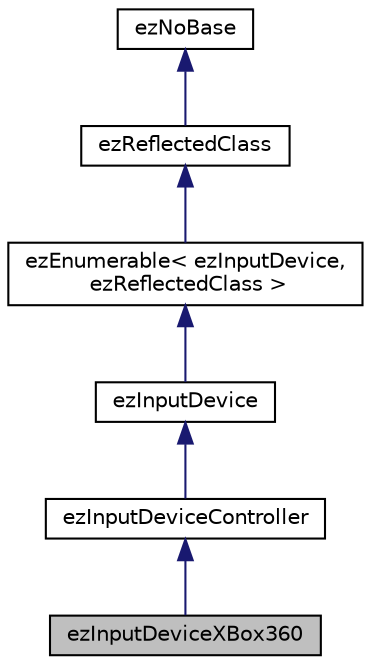 digraph "ezInputDeviceXBox360"
{
 // LATEX_PDF_SIZE
  edge [fontname="Helvetica",fontsize="10",labelfontname="Helvetica",labelfontsize="10"];
  node [fontname="Helvetica",fontsize="10",shape=record];
  Node1 [label="ezInputDeviceXBox360",height=0.2,width=0.4,color="black", fillcolor="grey75", style="filled", fontcolor="black",tooltip="An implementation of ezInputDeviceController that handles XBox 360 controllers."];
  Node2 -> Node1 [dir="back",color="midnightblue",fontsize="10",style="solid",fontname="Helvetica"];
  Node2 [label="ezInputDeviceController",height=0.2,width=0.4,color="black", fillcolor="white", style="filled",URL="$d1/dd2/classez_input_device_controller.htm",tooltip="This class is the base class for all controller type input devices."];
  Node3 -> Node2 [dir="back",color="midnightblue",fontsize="10",style="solid",fontname="Helvetica"];
  Node3 [label="ezInputDevice",height=0.2,width=0.4,color="black", fillcolor="white", style="filled",URL="$df/d18/classez_input_device.htm",tooltip="The base class for all input device types."];
  Node4 -> Node3 [dir="back",color="midnightblue",fontsize="10",style="solid",fontname="Helvetica"];
  Node4 [label="ezEnumerable\< ezInputDevice,\l ezReflectedClass \>",height=0.2,width=0.4,color="black", fillcolor="white", style="filled",URL="$d5/d0b/classez_enumerable.htm",tooltip=" "];
  Node5 -> Node4 [dir="back",color="midnightblue",fontsize="10",style="solid",fontname="Helvetica"];
  Node5 [label="ezReflectedClass",height=0.2,width=0.4,color="black", fillcolor="white", style="filled",URL="$db/d45/classez_reflected_class.htm",tooltip="All classes that should be dynamically reflectable, need to be derived from this base class."];
  Node6 -> Node5 [dir="back",color="midnightblue",fontsize="10",style="solid",fontname="Helvetica"];
  Node6 [label="ezNoBase",height=0.2,width=0.4,color="black", fillcolor="white", style="filled",URL="$d4/d02/classez_no_base.htm",tooltip="Dummy type to pass to templates and macros that expect a base type for a class that has no base."];
}
